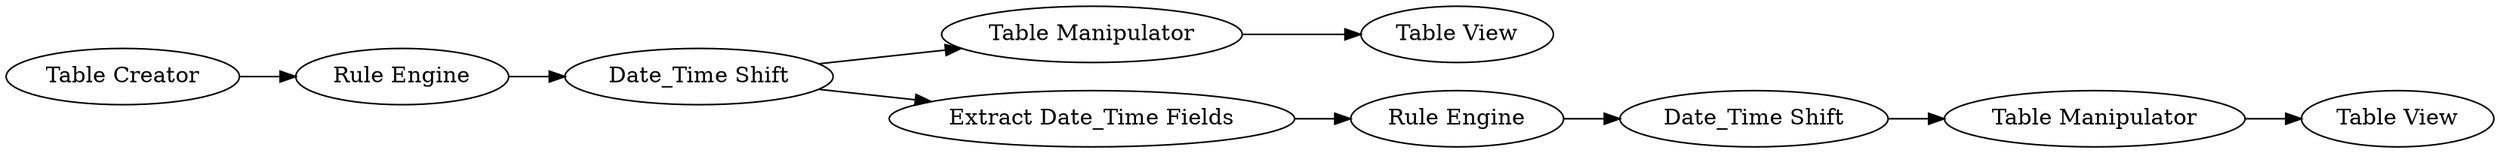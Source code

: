 digraph {
	"-537775173338128248_2" [label="Date_Time Shift"]
	"-537775173338128248_7" [label="Table Manipulator"]
	"-537775173338128248_5" [label="Rule Engine"]
	"-537775173338128248_9" [label="Table View"]
	"-537775173338128248_1" [label="Table Creator"]
	"-537775173338128248_6" [label="Date_Time Shift"]
	"-537775173338128248_8" [label="Table Manipulator"]
	"-537775173338128248_3" [label="Rule Engine"]
	"-537775173338128248_4" [label="Extract Date_Time Fields"]
	"-537775173338128248_10" [label="Table View"]
	"-537775173338128248_4" -> "-537775173338128248_5"
	"-537775173338128248_2" -> "-537775173338128248_4"
	"-537775173338128248_1" -> "-537775173338128248_3"
	"-537775173338128248_8" -> "-537775173338128248_10"
	"-537775173338128248_5" -> "-537775173338128248_6"
	"-537775173338128248_3" -> "-537775173338128248_2"
	"-537775173338128248_2" -> "-537775173338128248_7"
	"-537775173338128248_7" -> "-537775173338128248_9"
	"-537775173338128248_6" -> "-537775173338128248_8"
	rankdir=LR
}
